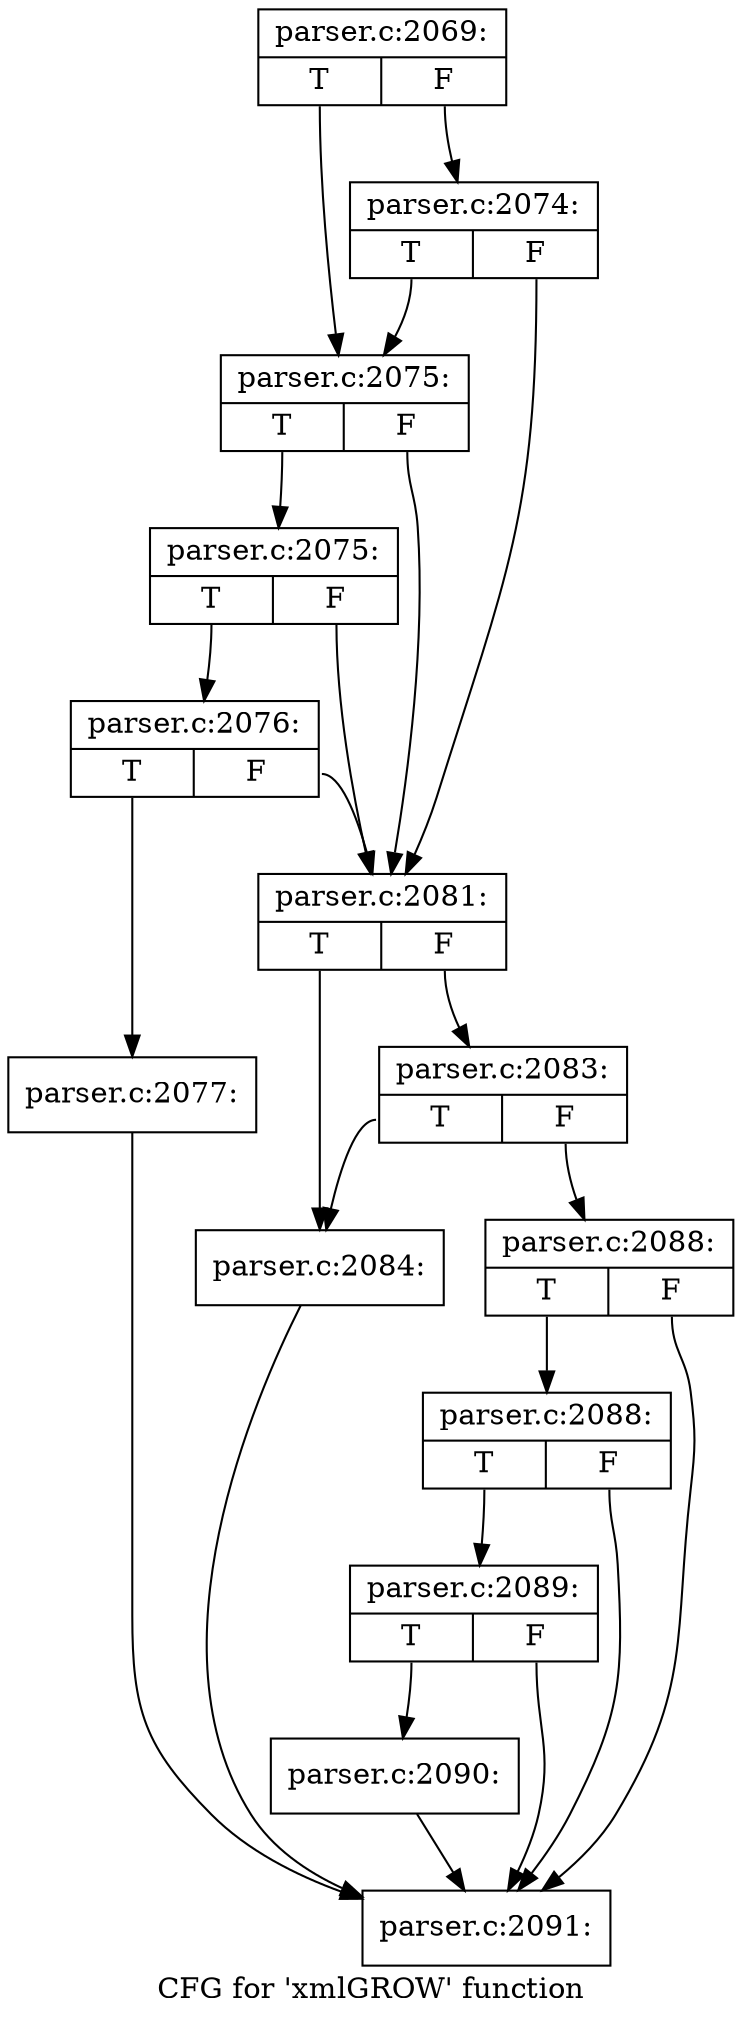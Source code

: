 digraph "CFG for 'xmlGROW' function" {
	label="CFG for 'xmlGROW' function";

	Node0x5ffc8c0 [shape=record,label="{parser.c:2069:|{<s0>T|<s1>F}}"];
	Node0x5ffc8c0:s0 -> Node0x575dbe0;
	Node0x5ffc8c0:s1 -> Node0x575dc60;
	Node0x575dc60 [shape=record,label="{parser.c:2074:|{<s0>T|<s1>F}}"];
	Node0x575dc60:s0 -> Node0x575dbe0;
	Node0x575dc60:s1 -> Node0x575db10;
	Node0x575dbe0 [shape=record,label="{parser.c:2075:|{<s0>T|<s1>F}}"];
	Node0x575dbe0:s0 -> Node0x575e1a0;
	Node0x575dbe0:s1 -> Node0x575db10;
	Node0x575e1a0 [shape=record,label="{parser.c:2075:|{<s0>T|<s1>F}}"];
	Node0x575e1a0:s0 -> Node0x575db60;
	Node0x575e1a0:s1 -> Node0x575db10;
	Node0x575db60 [shape=record,label="{parser.c:2076:|{<s0>T|<s1>F}}"];
	Node0x575db60:s0 -> Node0x575dac0;
	Node0x575db60:s1 -> Node0x575db10;
	Node0x575dac0 [shape=record,label="{parser.c:2077:}"];
	Node0x575dac0 -> Node0x600bd50;
	Node0x575db10 [shape=record,label="{parser.c:2081:|{<s0>T|<s1>F}}"];
	Node0x575db10:s0 -> Node0x575f300;
	Node0x575db10:s1 -> Node0x575fed0;
	Node0x575fed0 [shape=record,label="{parser.c:2083:|{<s0>T|<s1>F}}"];
	Node0x575fed0:s0 -> Node0x575f300;
	Node0x575fed0:s1 -> Node0x575f630;
	Node0x575f300 [shape=record,label="{parser.c:2084:}"];
	Node0x575f300 -> Node0x600bd50;
	Node0x575f630 [shape=record,label="{parser.c:2088:|{<s0>T|<s1>F}}"];
	Node0x575f630:s0 -> Node0x600be20;
	Node0x575f630:s1 -> Node0x600bd50;
	Node0x600be20 [shape=record,label="{parser.c:2088:|{<s0>T|<s1>F}}"];
	Node0x600be20:s0 -> Node0x600bda0;
	Node0x600be20:s1 -> Node0x600bd50;
	Node0x600bda0 [shape=record,label="{parser.c:2089:|{<s0>T|<s1>F}}"];
	Node0x600bda0:s0 -> Node0x600bd00;
	Node0x600bda0:s1 -> Node0x600bd50;
	Node0x600bd00 [shape=record,label="{parser.c:2090:}"];
	Node0x600bd00 -> Node0x600bd50;
	Node0x600bd50 [shape=record,label="{parser.c:2091:}"];
}
